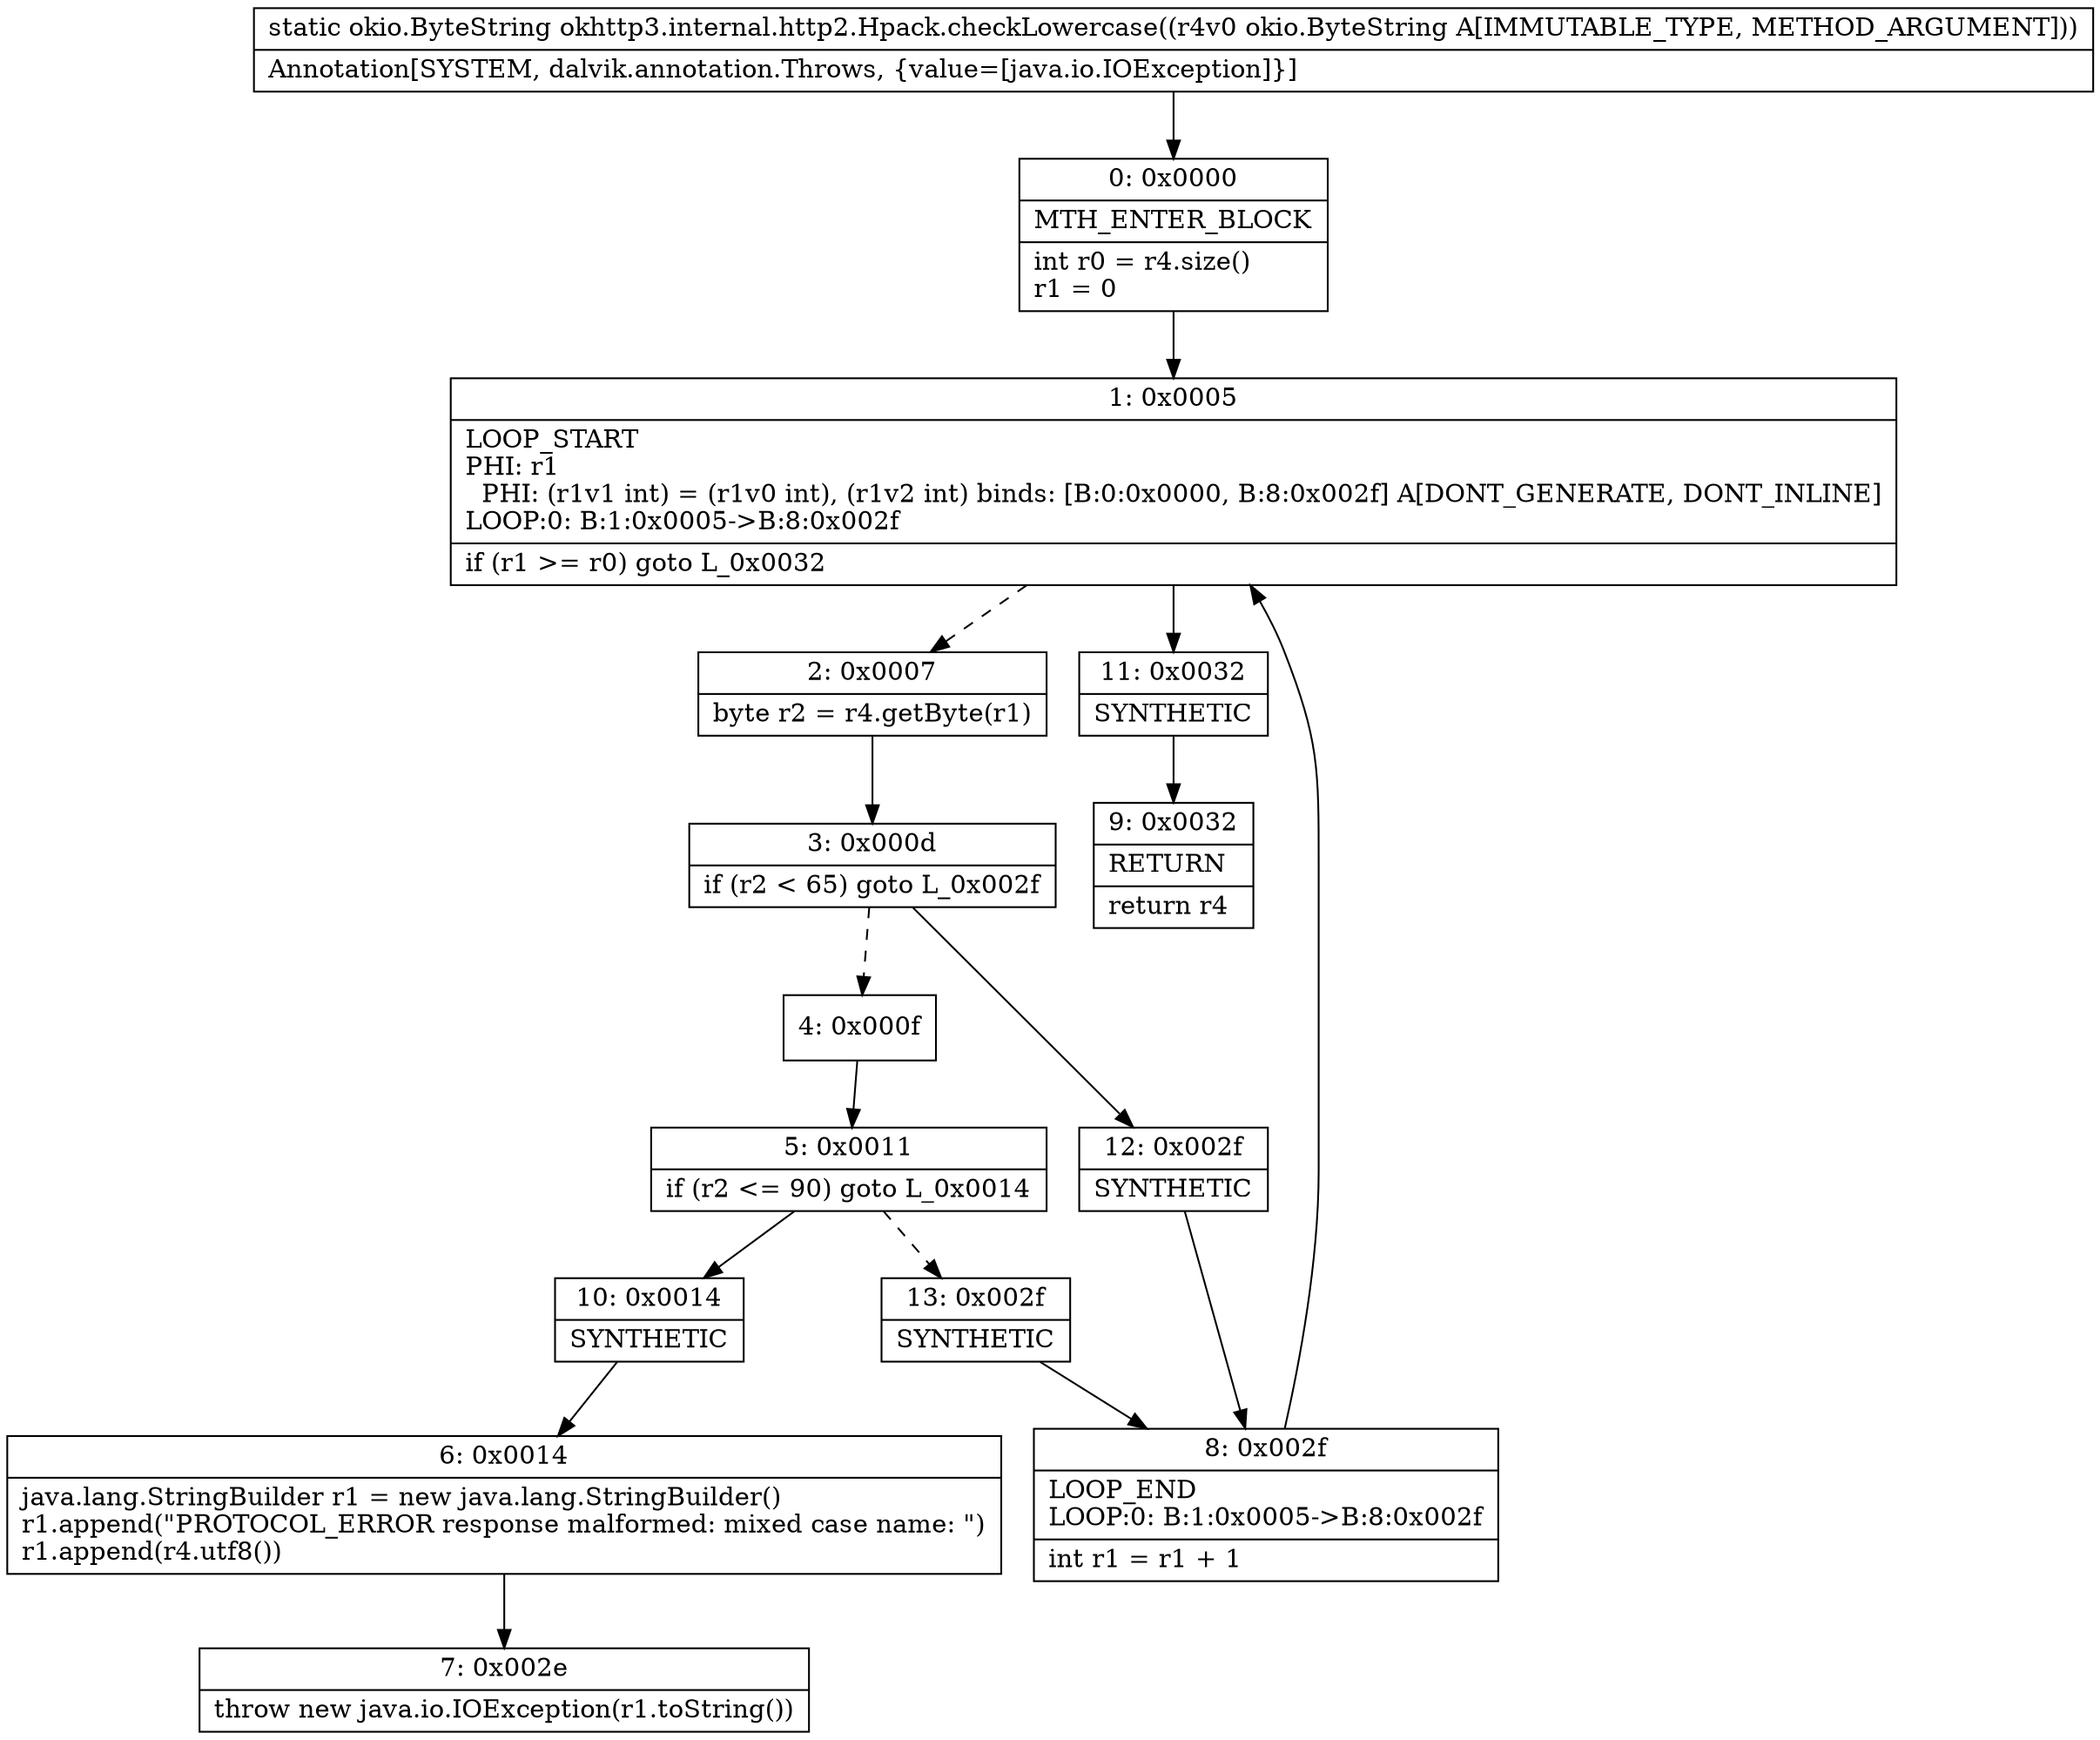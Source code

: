 digraph "CFG forokhttp3.internal.http2.Hpack.checkLowercase(Lokio\/ByteString;)Lokio\/ByteString;" {
Node_0 [shape=record,label="{0\:\ 0x0000|MTH_ENTER_BLOCK\l|int r0 = r4.size()\lr1 = 0\l}"];
Node_1 [shape=record,label="{1\:\ 0x0005|LOOP_START\lPHI: r1 \l  PHI: (r1v1 int) = (r1v0 int), (r1v2 int) binds: [B:0:0x0000, B:8:0x002f] A[DONT_GENERATE, DONT_INLINE]\lLOOP:0: B:1:0x0005\-\>B:8:0x002f\l|if (r1 \>= r0) goto L_0x0032\l}"];
Node_2 [shape=record,label="{2\:\ 0x0007|byte r2 = r4.getByte(r1)\l}"];
Node_3 [shape=record,label="{3\:\ 0x000d|if (r2 \< 65) goto L_0x002f\l}"];
Node_4 [shape=record,label="{4\:\ 0x000f}"];
Node_5 [shape=record,label="{5\:\ 0x0011|if (r2 \<= 90) goto L_0x0014\l}"];
Node_6 [shape=record,label="{6\:\ 0x0014|java.lang.StringBuilder r1 = new java.lang.StringBuilder()\lr1.append(\"PROTOCOL_ERROR response malformed: mixed case name: \")\lr1.append(r4.utf8())\l}"];
Node_7 [shape=record,label="{7\:\ 0x002e|throw new java.io.IOException(r1.toString())\l}"];
Node_8 [shape=record,label="{8\:\ 0x002f|LOOP_END\lLOOP:0: B:1:0x0005\-\>B:8:0x002f\l|int r1 = r1 + 1\l}"];
Node_9 [shape=record,label="{9\:\ 0x0032|RETURN\l|return r4\l}"];
Node_10 [shape=record,label="{10\:\ 0x0014|SYNTHETIC\l}"];
Node_11 [shape=record,label="{11\:\ 0x0032|SYNTHETIC\l}"];
Node_12 [shape=record,label="{12\:\ 0x002f|SYNTHETIC\l}"];
Node_13 [shape=record,label="{13\:\ 0x002f|SYNTHETIC\l}"];
MethodNode[shape=record,label="{static okio.ByteString okhttp3.internal.http2.Hpack.checkLowercase((r4v0 okio.ByteString A[IMMUTABLE_TYPE, METHOD_ARGUMENT]))  | Annotation[SYSTEM, dalvik.annotation.Throws, \{value=[java.io.IOException]\}]\l}"];
MethodNode -> Node_0;
Node_0 -> Node_1;
Node_1 -> Node_2[style=dashed];
Node_1 -> Node_11;
Node_2 -> Node_3;
Node_3 -> Node_4[style=dashed];
Node_3 -> Node_12;
Node_4 -> Node_5;
Node_5 -> Node_10;
Node_5 -> Node_13[style=dashed];
Node_6 -> Node_7;
Node_8 -> Node_1;
Node_10 -> Node_6;
Node_11 -> Node_9;
Node_12 -> Node_8;
Node_13 -> Node_8;
}

